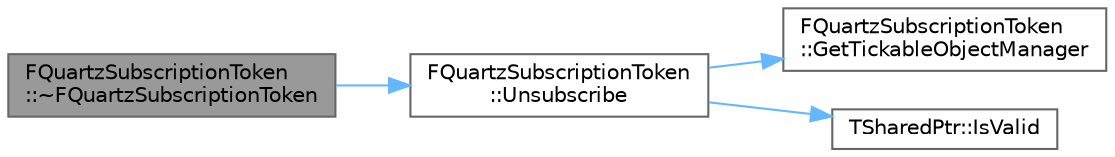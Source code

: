 digraph "FQuartzSubscriptionToken::~FQuartzSubscriptionToken"
{
 // INTERACTIVE_SVG=YES
 // LATEX_PDF_SIZE
  bgcolor="transparent";
  edge [fontname=Helvetica,fontsize=10,labelfontname=Helvetica,labelfontsize=10];
  node [fontname=Helvetica,fontsize=10,shape=box,height=0.2,width=0.4];
  rankdir="LR";
  Node1 [id="Node000001",label="FQuartzSubscriptionToken\l::~FQuartzSubscriptionToken",height=0.2,width=0.4,color="gray40", fillcolor="grey60", style="filled", fontcolor="black",tooltip=" "];
  Node1 -> Node2 [id="edge1_Node000001_Node000002",color="steelblue1",style="solid",tooltip=" "];
  Node2 [id="Node000002",label="FQuartzSubscriptionToken\l::Unsubscribe",height=0.2,width=0.4,color="grey40", fillcolor="white", style="filled",URL="$db/daf/classFQuartzSubscriptionToken.html#a288dd4fa0d5926f88ac8e2c9d35708fb",tooltip=" "];
  Node2 -> Node3 [id="edge2_Node000002_Node000003",color="steelblue1",style="solid",tooltip=" "];
  Node3 [id="Node000003",label="FQuartzSubscriptionToken\l::GetTickableObjectManager",height=0.2,width=0.4,color="grey40", fillcolor="white", style="filled",URL="$db/daf/classFQuartzSubscriptionToken.html#a538c8d803e30c4eaf338343fdbf3a349",tooltip=" "];
  Node2 -> Node4 [id="edge3_Node000002_Node000004",color="steelblue1",style="solid",tooltip=" "];
  Node4 [id="Node000004",label="TSharedPtr::IsValid",height=0.2,width=0.4,color="grey40", fillcolor="white", style="filled",URL="$d8/d2f/classTSharedPtr.html#acb5f7d3a359aaafcebe24b6b19882ad3",tooltip="Checks to see if this shared pointer is actually pointing to an object."];
}
